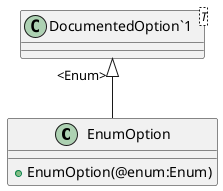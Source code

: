 @startuml
class EnumOption {
    + EnumOption(@enum:Enum)
}
class "DocumentedOption`1"<T> {
}
"DocumentedOption`1" "<Enum>" <|-- EnumOption
@enduml

